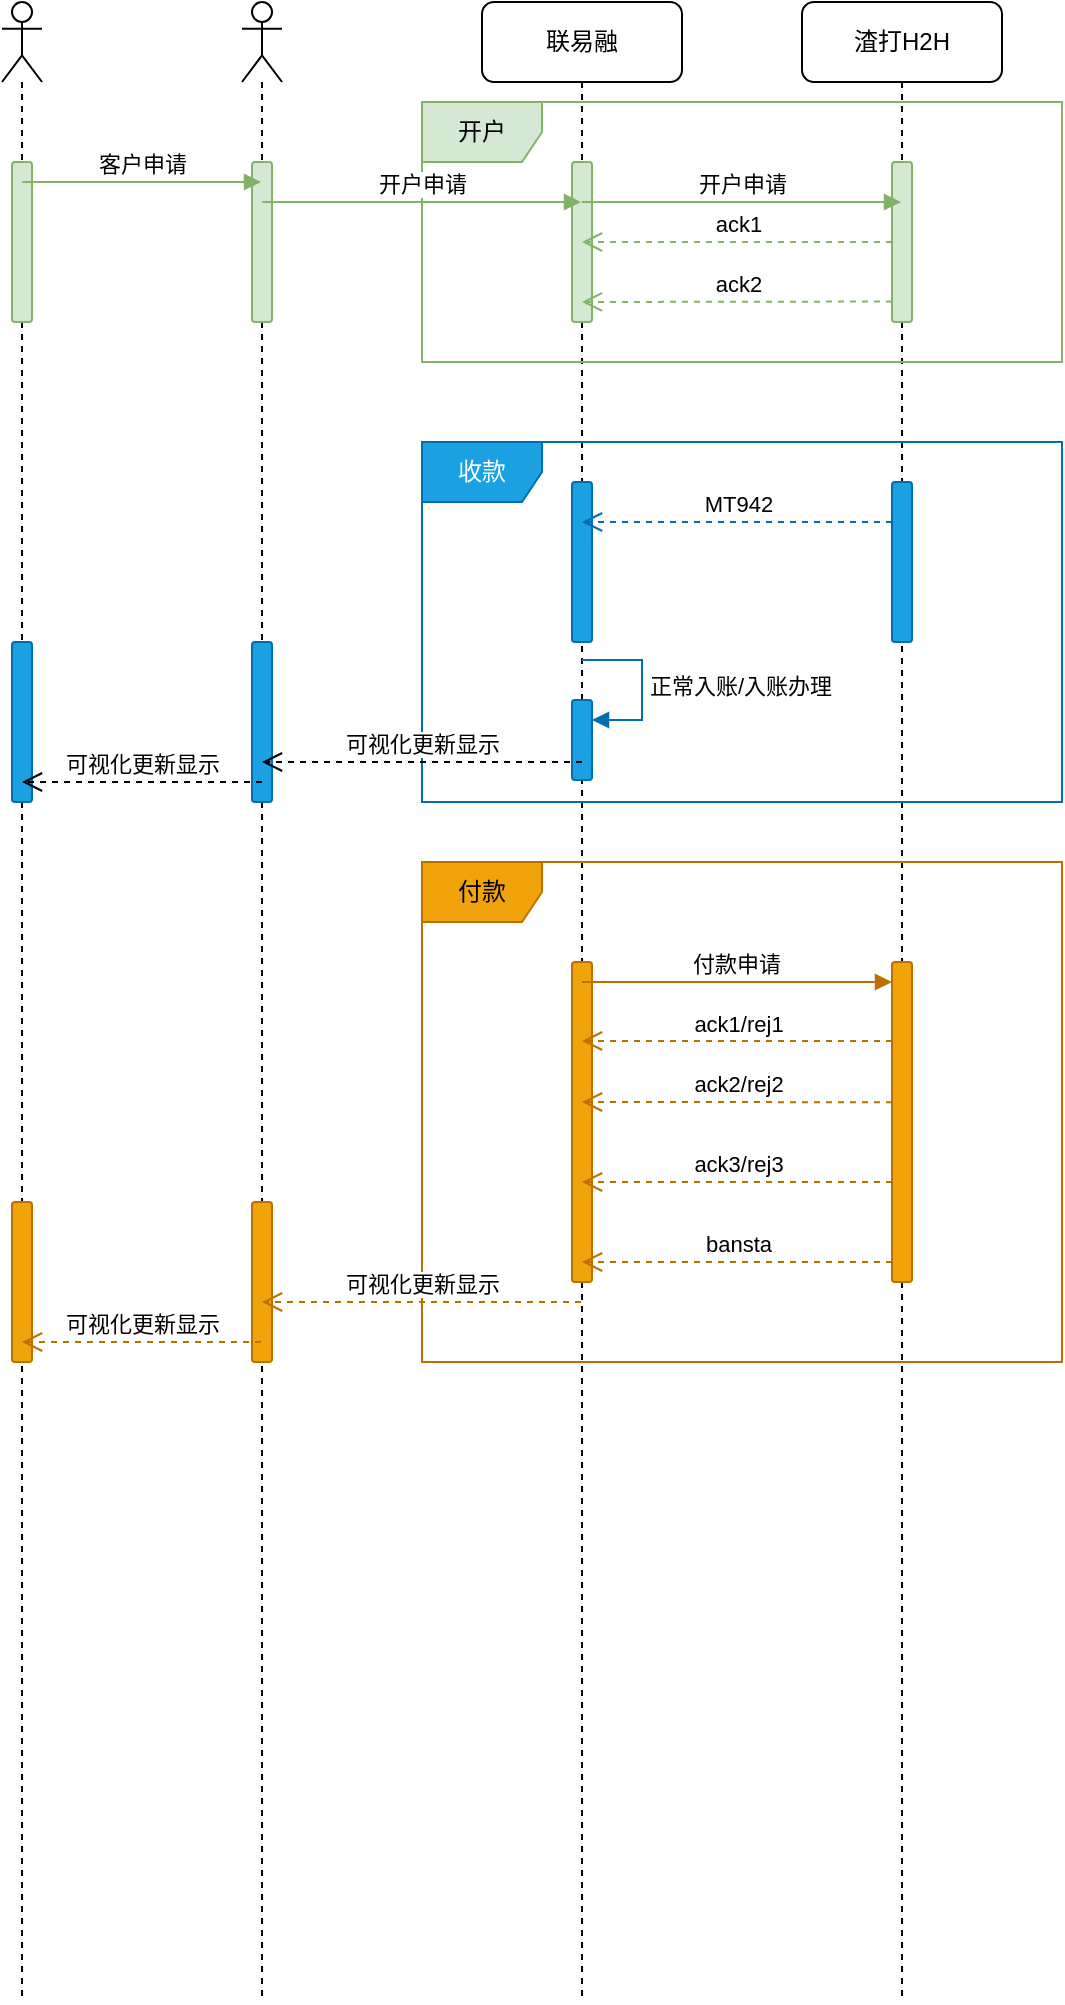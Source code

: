 <mxfile version="21.2.9" type="github">
  <diagram name="Page-1" id="2YBvvXClWsGukQMizWep">
    <mxGraphModel dx="1434" dy="808" grid="1" gridSize="10" guides="1" tooltips="1" connect="1" arrows="1" fold="1" page="1" pageScale="1" pageWidth="850" pageHeight="1100" math="0" shadow="0">
      <root>
        <mxCell id="0" />
        <mxCell id="1" parent="0" />
        <mxCell id="9zkJeLZKbzWqGKO_yXjk-1" value="联易融" style="shape=umlLifeline;perimeter=lifelinePerimeter;whiteSpace=wrap;html=1;container=1;dropTarget=0;collapsible=0;recursiveResize=0;outlineConnect=0;portConstraint=eastwest;newEdgeStyle={&quot;edgeStyle&quot;:&quot;elbowEdgeStyle&quot;,&quot;elbow&quot;:&quot;vertical&quot;,&quot;curved&quot;:0,&quot;rounded&quot;:0};rounded=1;" vertex="1" parent="1">
          <mxGeometry x="350" y="40" width="100" height="1000" as="geometry" />
        </mxCell>
        <mxCell id="9zkJeLZKbzWqGKO_yXjk-4" value="" style="html=1;points=[];perimeter=orthogonalPerimeter;outlineConnect=0;targetShapes=umlLifeline;portConstraint=eastwest;newEdgeStyle={&quot;edgeStyle&quot;:&quot;elbowEdgeStyle&quot;,&quot;elbow&quot;:&quot;vertical&quot;,&quot;curved&quot;:0,&quot;rounded&quot;:0};rounded=1;fillColor=#d5e8d4;strokeColor=#82b366;" vertex="1" parent="9zkJeLZKbzWqGKO_yXjk-1">
          <mxGeometry x="45" y="80" width="10" height="80" as="geometry" />
        </mxCell>
        <mxCell id="9zkJeLZKbzWqGKO_yXjk-23" value="" style="html=1;points=[];perimeter=orthogonalPerimeter;outlineConnect=0;targetShapes=umlLifeline;portConstraint=eastwest;newEdgeStyle={&quot;edgeStyle&quot;:&quot;elbowEdgeStyle&quot;,&quot;elbow&quot;:&quot;vertical&quot;,&quot;curved&quot;:0,&quot;rounded&quot;:0};rounded=1;fillColor=#1ba1e2;strokeColor=#006EAF;fontColor=#ffffff;" vertex="1" parent="9zkJeLZKbzWqGKO_yXjk-1">
          <mxGeometry x="45" y="349" width="10" height="40" as="geometry" />
        </mxCell>
        <mxCell id="9zkJeLZKbzWqGKO_yXjk-24" value="正常入账/入账办理" style="html=1;align=left;spacingLeft=2;endArrow=block;rounded=1;edgeStyle=orthogonalEdgeStyle;curved=0;rounded=0;fillColor=#1ba1e2;strokeColor=#006EAF;" edge="1" target="9zkJeLZKbzWqGKO_yXjk-23" parent="9zkJeLZKbzWqGKO_yXjk-1">
          <mxGeometry relative="1" as="geometry">
            <mxPoint x="50" y="329" as="sourcePoint" />
            <Array as="points">
              <mxPoint x="80" y="359" />
            </Array>
          </mxGeometry>
        </mxCell>
        <mxCell id="9zkJeLZKbzWqGKO_yXjk-2" value="渣打H2H" style="shape=umlLifeline;perimeter=lifelinePerimeter;whiteSpace=wrap;html=1;container=1;dropTarget=0;collapsible=0;recursiveResize=0;outlineConnect=0;portConstraint=eastwest;newEdgeStyle={&quot;edgeStyle&quot;:&quot;elbowEdgeStyle&quot;,&quot;elbow&quot;:&quot;vertical&quot;,&quot;curved&quot;:0,&quot;rounded&quot;:0};rounded=1;" vertex="1" parent="1">
          <mxGeometry x="510" y="40" width="100" height="1000" as="geometry" />
        </mxCell>
        <mxCell id="9zkJeLZKbzWqGKO_yXjk-5" value="" style="html=1;points=[];perimeter=orthogonalPerimeter;outlineConnect=0;targetShapes=umlLifeline;portConstraint=eastwest;newEdgeStyle={&quot;edgeStyle&quot;:&quot;elbowEdgeStyle&quot;,&quot;elbow&quot;:&quot;vertical&quot;,&quot;curved&quot;:0,&quot;rounded&quot;:0};rounded=1;fillColor=#d5e8d4;strokeColor=#82b366;" vertex="1" parent="9zkJeLZKbzWqGKO_yXjk-2">
          <mxGeometry x="45" y="80" width="10" height="80" as="geometry" />
        </mxCell>
        <mxCell id="9zkJeLZKbzWqGKO_yXjk-6" value="开户申请" style="html=1;verticalAlign=bottom;endArrow=block;edgeStyle=elbowEdgeStyle;elbow=vertical;curved=0;rounded=1;fillColor=#d5e8d4;strokeColor=#82b366;" edge="1" parent="1" target="9zkJeLZKbzWqGKO_yXjk-2">
          <mxGeometry x="0.003" width="80" relative="1" as="geometry">
            <mxPoint x="400" y="140" as="sourcePoint" />
            <mxPoint x="480" y="140" as="targetPoint" />
            <mxPoint as="offset" />
          </mxGeometry>
        </mxCell>
        <mxCell id="9zkJeLZKbzWqGKO_yXjk-8" value="开户" style="shape=umlFrame;whiteSpace=wrap;html=1;pointerEvents=0;rounded=1;fillColor=#d5e8d4;strokeColor=#82b366;" vertex="1" parent="1">
          <mxGeometry x="320" y="90" width="320" height="130" as="geometry" />
        </mxCell>
        <mxCell id="9zkJeLZKbzWqGKO_yXjk-9" value="ack1" style="html=1;verticalAlign=bottom;endArrow=open;dashed=1;endSize=8;edgeStyle=elbowEdgeStyle;elbow=vertical;curved=0;rounded=1;fillColor=#d5e8d4;strokeColor=#82b366;" edge="1" parent="1" source="9zkJeLZKbzWqGKO_yXjk-5">
          <mxGeometry relative="1" as="geometry">
            <mxPoint x="480" y="160" as="sourcePoint" />
            <mxPoint x="400" y="160" as="targetPoint" />
          </mxGeometry>
        </mxCell>
        <mxCell id="9zkJeLZKbzWqGKO_yXjk-10" value="ack2" style="html=1;verticalAlign=bottom;endArrow=open;dashed=1;endSize=8;edgeStyle=elbowEdgeStyle;elbow=vertical;curved=0;rounded=1;fillColor=#d5e8d4;strokeColor=#82b366;" edge="1" parent="1">
          <mxGeometry x="-0.001" relative="1" as="geometry">
            <mxPoint x="555" y="189.76" as="sourcePoint" />
            <mxPoint x="400" y="189.76" as="targetPoint" />
            <mxPoint as="offset" />
          </mxGeometry>
        </mxCell>
        <mxCell id="9zkJeLZKbzWqGKO_yXjk-11" value="" style="shape=umlLifeline;perimeter=lifelinePerimeter;whiteSpace=wrap;html=1;container=1;dropTarget=0;collapsible=0;recursiveResize=0;outlineConnect=0;portConstraint=eastwest;newEdgeStyle={&quot;edgeStyle&quot;:&quot;elbowEdgeStyle&quot;,&quot;elbow&quot;:&quot;vertical&quot;,&quot;curved&quot;:0,&quot;rounded&quot;:0};participant=umlActor;rounded=1;" vertex="1" parent="1">
          <mxGeometry x="230" y="40" width="20" height="1000" as="geometry" />
        </mxCell>
        <mxCell id="9zkJeLZKbzWqGKO_yXjk-12" value="" style="html=1;points=[];perimeter=orthogonalPerimeter;outlineConnect=0;targetShapes=umlLifeline;portConstraint=eastwest;newEdgeStyle={&quot;edgeStyle&quot;:&quot;elbowEdgeStyle&quot;,&quot;elbow&quot;:&quot;vertical&quot;,&quot;curved&quot;:0,&quot;rounded&quot;:0};rounded=1;fillColor=#d5e8d4;strokeColor=#82b366;" vertex="1" parent="9zkJeLZKbzWqGKO_yXjk-11">
          <mxGeometry x="5" y="80" width="10" height="80" as="geometry" />
        </mxCell>
        <mxCell id="9zkJeLZKbzWqGKO_yXjk-39" value="" style="html=1;points=[];perimeter=orthogonalPerimeter;outlineConnect=0;targetShapes=umlLifeline;portConstraint=eastwest;newEdgeStyle={&quot;edgeStyle&quot;:&quot;elbowEdgeStyle&quot;,&quot;elbow&quot;:&quot;vertical&quot;,&quot;curved&quot;:0,&quot;rounded&quot;:0};rounded=1;fillColor=#1ba1e2;fontColor=#ffffff;strokeColor=#006EAF;" vertex="1" parent="9zkJeLZKbzWqGKO_yXjk-11">
          <mxGeometry x="5" y="320" width="10" height="80" as="geometry" />
        </mxCell>
        <mxCell id="9zkJeLZKbzWqGKO_yXjk-44" value="" style="html=1;points=[];perimeter=orthogonalPerimeter;outlineConnect=0;targetShapes=umlLifeline;portConstraint=eastwest;newEdgeStyle={&quot;edgeStyle&quot;:&quot;elbowEdgeStyle&quot;,&quot;elbow&quot;:&quot;vertical&quot;,&quot;curved&quot;:0,&quot;rounded&quot;:0};rounded=1;fillColor=#f0a30a;fontColor=#000000;strokeColor=#BD7000;" vertex="1" parent="9zkJeLZKbzWqGKO_yXjk-11">
          <mxGeometry x="5" y="600" width="10" height="80" as="geometry" />
        </mxCell>
        <mxCell id="9zkJeLZKbzWqGKO_yXjk-13" value="" style="shape=umlLifeline;perimeter=lifelinePerimeter;whiteSpace=wrap;html=1;container=1;dropTarget=0;collapsible=0;recursiveResize=0;outlineConnect=0;portConstraint=eastwest;newEdgeStyle={&quot;edgeStyle&quot;:&quot;elbowEdgeStyle&quot;,&quot;elbow&quot;:&quot;vertical&quot;,&quot;curved&quot;:0,&quot;rounded&quot;:0};participant=umlActor;rounded=1;" vertex="1" parent="1">
          <mxGeometry x="110" y="40" width="20" height="1000" as="geometry" />
        </mxCell>
        <mxCell id="9zkJeLZKbzWqGKO_yXjk-14" value="" style="html=1;points=[];perimeter=orthogonalPerimeter;outlineConnect=0;targetShapes=umlLifeline;portConstraint=eastwest;newEdgeStyle={&quot;edgeStyle&quot;:&quot;elbowEdgeStyle&quot;,&quot;elbow&quot;:&quot;vertical&quot;,&quot;curved&quot;:0,&quot;rounded&quot;:0};rounded=1;fillColor=#d5e8d4;strokeColor=#82b366;" vertex="1" parent="9zkJeLZKbzWqGKO_yXjk-13">
          <mxGeometry x="5" y="80" width="10" height="80" as="geometry" />
        </mxCell>
        <mxCell id="9zkJeLZKbzWqGKO_yXjk-40" value="" style="html=1;points=[];perimeter=orthogonalPerimeter;outlineConnect=0;targetShapes=umlLifeline;portConstraint=eastwest;newEdgeStyle={&quot;edgeStyle&quot;:&quot;elbowEdgeStyle&quot;,&quot;elbow&quot;:&quot;vertical&quot;,&quot;curved&quot;:0,&quot;rounded&quot;:0};rounded=1;fillColor=#1ba1e2;fontColor=#ffffff;strokeColor=#006EAF;" vertex="1" parent="9zkJeLZKbzWqGKO_yXjk-13">
          <mxGeometry x="5" y="320" width="10" height="80" as="geometry" />
        </mxCell>
        <mxCell id="9zkJeLZKbzWqGKO_yXjk-45" value="" style="html=1;points=[];perimeter=orthogonalPerimeter;outlineConnect=0;targetShapes=umlLifeline;portConstraint=eastwest;newEdgeStyle={&quot;edgeStyle&quot;:&quot;elbowEdgeStyle&quot;,&quot;elbow&quot;:&quot;vertical&quot;,&quot;curved&quot;:0,&quot;rounded&quot;:0};rounded=1;fillColor=#f0a30a;fontColor=#000000;strokeColor=#BD7000;" vertex="1" parent="9zkJeLZKbzWqGKO_yXjk-13">
          <mxGeometry x="5" y="600" width="10" height="80" as="geometry" />
        </mxCell>
        <mxCell id="9zkJeLZKbzWqGKO_yXjk-15" value="客户申请" style="html=1;verticalAlign=bottom;endArrow=block;edgeStyle=elbowEdgeStyle;elbow=vertical;curved=0;rounded=1;fillColor=#d5e8d4;strokeColor=#82b366;" edge="1" parent="1" target="9zkJeLZKbzWqGKO_yXjk-11">
          <mxGeometry x="0.003" width="80" relative="1" as="geometry">
            <mxPoint x="120" y="130" as="sourcePoint" />
            <mxPoint x="200" y="130" as="targetPoint" />
            <mxPoint as="offset" />
          </mxGeometry>
        </mxCell>
        <mxCell id="9zkJeLZKbzWqGKO_yXjk-16" value="开户申请" style="html=1;verticalAlign=bottom;endArrow=block;edgeStyle=elbowEdgeStyle;elbow=vertical;curved=0;rounded=1;fillColor=#d5e8d4;strokeColor=#82b366;" edge="1" parent="1" target="9zkJeLZKbzWqGKO_yXjk-1">
          <mxGeometry x="0.003" width="80" relative="1" as="geometry">
            <mxPoint x="240" y="140" as="sourcePoint" />
            <mxPoint x="360" y="140" as="targetPoint" />
            <mxPoint as="offset" />
          </mxGeometry>
        </mxCell>
        <mxCell id="9zkJeLZKbzWqGKO_yXjk-17" value="收款" style="shape=umlFrame;whiteSpace=wrap;html=1;pointerEvents=0;rounded=1;fillColor=#1ba1e2;strokeColor=#006EAF;fontColor=#ffffff;" vertex="1" parent="1">
          <mxGeometry x="320" y="260" width="320" height="180" as="geometry" />
        </mxCell>
        <mxCell id="9zkJeLZKbzWqGKO_yXjk-18" value="" style="html=1;points=[];perimeter=orthogonalPerimeter;outlineConnect=0;targetShapes=umlLifeline;portConstraint=eastwest;newEdgeStyle={&quot;edgeStyle&quot;:&quot;elbowEdgeStyle&quot;,&quot;elbow&quot;:&quot;vertical&quot;,&quot;curved&quot;:0,&quot;rounded&quot;:0};rounded=1;fillColor=#1ba1e2;strokeColor=#006EAF;fontColor=#ffffff;" vertex="1" parent="1">
          <mxGeometry x="555" y="280" width="10" height="80" as="geometry" />
        </mxCell>
        <mxCell id="9zkJeLZKbzWqGKO_yXjk-19" value="" style="html=1;points=[];perimeter=orthogonalPerimeter;outlineConnect=0;targetShapes=umlLifeline;portConstraint=eastwest;newEdgeStyle={&quot;edgeStyle&quot;:&quot;elbowEdgeStyle&quot;,&quot;elbow&quot;:&quot;vertical&quot;,&quot;curved&quot;:0,&quot;rounded&quot;:0};rounded=1;fillColor=#1ba1e2;strokeColor=#006EAF;fontColor=#ffffff;" vertex="1" parent="1">
          <mxGeometry x="395" y="280" width="10" height="80" as="geometry" />
        </mxCell>
        <mxCell id="9zkJeLZKbzWqGKO_yXjk-20" value="MT942" style="html=1;verticalAlign=bottom;endArrow=open;dashed=1;endSize=8;edgeStyle=elbowEdgeStyle;elbow=vertical;curved=0;rounded=1;fillColor=#1ba1e2;strokeColor=#006EAF;" edge="1" parent="1">
          <mxGeometry relative="1" as="geometry">
            <mxPoint x="555" y="300" as="sourcePoint" />
            <mxPoint x="400" y="300" as="targetPoint" />
          </mxGeometry>
        </mxCell>
        <mxCell id="9zkJeLZKbzWqGKO_yXjk-31" value="付款" style="shape=umlFrame;whiteSpace=wrap;html=1;pointerEvents=0;rounded=1;fillColor=#f0a30a;strokeColor=#BD7000;fontColor=#000000;" vertex="1" parent="1">
          <mxGeometry x="320" y="470" width="320" height="250" as="geometry" />
        </mxCell>
        <mxCell id="9zkJeLZKbzWqGKO_yXjk-32" value="" style="html=1;points=[];perimeter=orthogonalPerimeter;outlineConnect=0;targetShapes=umlLifeline;portConstraint=eastwest;newEdgeStyle={&quot;edgeStyle&quot;:&quot;elbowEdgeStyle&quot;,&quot;elbow&quot;:&quot;vertical&quot;,&quot;curved&quot;:0,&quot;rounded&quot;:0};rounded=1;fillColor=#f0a30a;fontColor=#000000;strokeColor=#BD7000;" vertex="1" parent="1">
          <mxGeometry x="395" y="520" width="10" height="160" as="geometry" />
        </mxCell>
        <mxCell id="9zkJeLZKbzWqGKO_yXjk-33" value="" style="html=1;points=[];perimeter=orthogonalPerimeter;outlineConnect=0;targetShapes=umlLifeline;portConstraint=eastwest;newEdgeStyle={&quot;edgeStyle&quot;:&quot;elbowEdgeStyle&quot;,&quot;elbow&quot;:&quot;vertical&quot;,&quot;curved&quot;:0,&quot;rounded&quot;:0};rounded=1;fillColor=#f0a30a;fontColor=#000000;strokeColor=#BD7000;" vertex="1" parent="1">
          <mxGeometry x="555" y="520" width="10" height="160" as="geometry" />
        </mxCell>
        <mxCell id="9zkJeLZKbzWqGKO_yXjk-34" value="付款申请" style="html=1;verticalAlign=bottom;endArrow=block;edgeStyle=elbowEdgeStyle;elbow=vertical;curved=0;rounded=1;fillColor=#f0a30a;strokeColor=#BD7000;" edge="1" parent="1" target="9zkJeLZKbzWqGKO_yXjk-33">
          <mxGeometry x="-0.004" width="80" relative="1" as="geometry">
            <mxPoint x="400" y="530" as="sourcePoint" />
            <mxPoint x="480" y="530" as="targetPoint" />
            <mxPoint as="offset" />
          </mxGeometry>
        </mxCell>
        <mxCell id="9zkJeLZKbzWqGKO_yXjk-35" value="ack1/rej1" style="html=1;verticalAlign=bottom;endArrow=open;dashed=1;endSize=8;edgeStyle=elbowEdgeStyle;elbow=vertical;curved=0;rounded=1;fillColor=#f0a30a;strokeColor=#BD7000;" edge="1" parent="1">
          <mxGeometry relative="1" as="geometry">
            <mxPoint x="555" y="559.5" as="sourcePoint" />
            <mxPoint x="400" y="559.5" as="targetPoint" />
          </mxGeometry>
        </mxCell>
        <mxCell id="9zkJeLZKbzWqGKO_yXjk-36" value="ack2/rej2" style="html=1;verticalAlign=bottom;endArrow=open;dashed=1;endSize=8;edgeStyle=elbowEdgeStyle;elbow=vertical;curved=0;rounded=1;fillColor=#f0a30a;strokeColor=#BD7000;" edge="1" parent="1">
          <mxGeometry relative="1" as="geometry">
            <mxPoint x="555" y="590.1" as="sourcePoint" />
            <mxPoint x="400" y="590.1" as="targetPoint" />
          </mxGeometry>
        </mxCell>
        <mxCell id="9zkJeLZKbzWqGKO_yXjk-37" value="ack3/rej3" style="html=1;verticalAlign=bottom;endArrow=open;dashed=1;endSize=8;edgeStyle=elbowEdgeStyle;elbow=vertical;curved=0;rounded=1;fillColor=#f0a30a;strokeColor=#BD7000;" edge="1" parent="1">
          <mxGeometry relative="1" as="geometry">
            <mxPoint x="555" y="630" as="sourcePoint" />
            <mxPoint x="400" y="630" as="targetPoint" />
          </mxGeometry>
        </mxCell>
        <mxCell id="9zkJeLZKbzWqGKO_yXjk-38" value="bansta" style="html=1;verticalAlign=bottom;endArrow=open;dashed=1;endSize=8;edgeStyle=elbowEdgeStyle;elbow=vertical;curved=0;rounded=1;fillColor=#f0a30a;strokeColor=#BD7000;" edge="1" parent="1">
          <mxGeometry relative="1" as="geometry">
            <mxPoint x="555" y="670" as="sourcePoint" />
            <mxPoint x="400" y="670" as="targetPoint" />
          </mxGeometry>
        </mxCell>
        <mxCell id="9zkJeLZKbzWqGKO_yXjk-42" value="可视化更新显示" style="html=1;verticalAlign=bottom;endArrow=open;dashed=1;endSize=8;edgeStyle=elbowEdgeStyle;elbow=vertical;curved=0;rounded=0;" edge="1" parent="1" target="9zkJeLZKbzWqGKO_yXjk-11">
          <mxGeometry relative="1" as="geometry">
            <mxPoint x="400" y="420" as="sourcePoint" />
            <mxPoint x="320" y="420" as="targetPoint" />
          </mxGeometry>
        </mxCell>
        <mxCell id="9zkJeLZKbzWqGKO_yXjk-43" value="可视化更新显示" style="html=1;verticalAlign=bottom;endArrow=open;dashed=1;endSize=8;edgeStyle=elbowEdgeStyle;elbow=vertical;curved=0;rounded=0;" edge="1" parent="1">
          <mxGeometry relative="1" as="geometry">
            <mxPoint x="240" y="430" as="sourcePoint" />
            <mxPoint x="120" y="430" as="targetPoint" />
          </mxGeometry>
        </mxCell>
        <mxCell id="9zkJeLZKbzWqGKO_yXjk-46" value="可视化更新显示" style="html=1;verticalAlign=bottom;endArrow=open;dashed=1;endSize=8;edgeStyle=elbowEdgeStyle;elbow=vertical;curved=0;rounded=0;fillColor=#f0a30a;strokeColor=#BD7000;" edge="1" parent="1" source="9zkJeLZKbzWqGKO_yXjk-1">
          <mxGeometry x="0.003" relative="1" as="geometry">
            <mxPoint x="320" y="690" as="sourcePoint" />
            <mxPoint x="240" y="690" as="targetPoint" />
            <mxPoint as="offset" />
          </mxGeometry>
        </mxCell>
        <mxCell id="9zkJeLZKbzWqGKO_yXjk-47" value="可视化更新显示" style="html=1;verticalAlign=bottom;endArrow=open;dashed=1;endSize=8;edgeStyle=elbowEdgeStyle;elbow=vertical;curved=0;rounded=0;fillColor=#f0a30a;strokeColor=#BD7000;" edge="1" parent="1" source="9zkJeLZKbzWqGKO_yXjk-11">
          <mxGeometry x="0.003" relative="1" as="geometry">
            <mxPoint x="200" y="710" as="sourcePoint" />
            <mxPoint x="120" y="710" as="targetPoint" />
            <mxPoint as="offset" />
          </mxGeometry>
        </mxCell>
      </root>
    </mxGraphModel>
  </diagram>
</mxfile>
